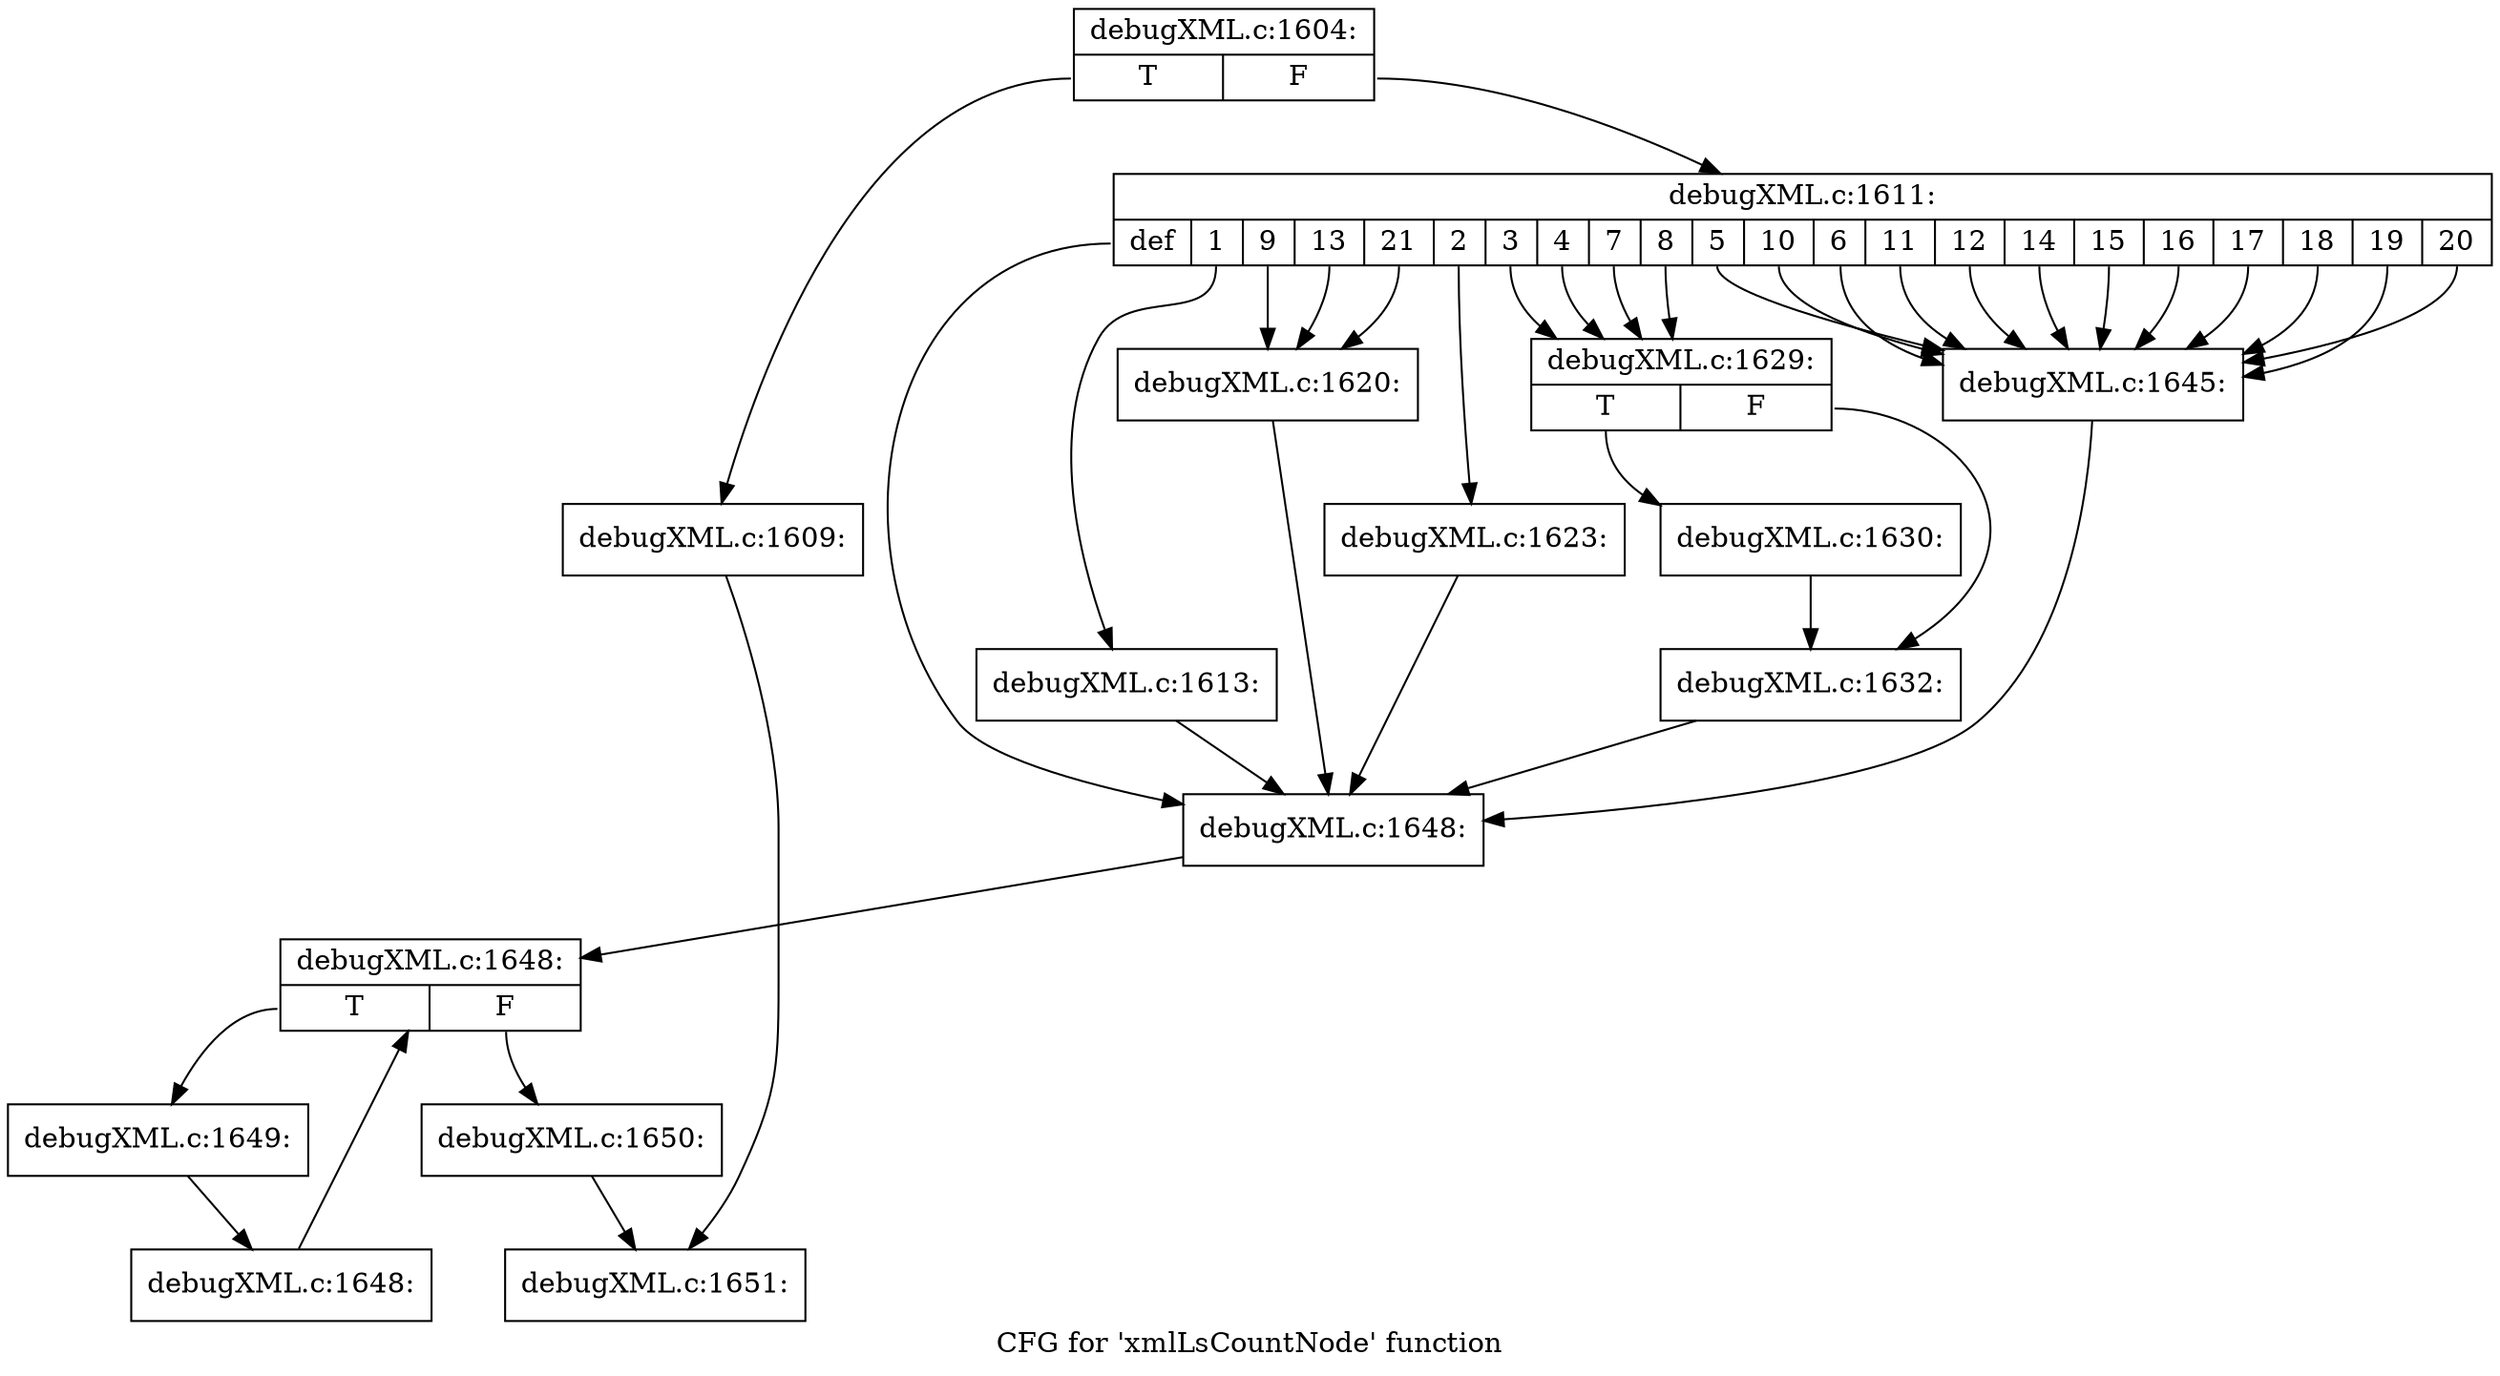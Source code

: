digraph "CFG for 'xmlLsCountNode' function" {
	label="CFG for 'xmlLsCountNode' function";

	Node0x49461a0 [shape=record,label="{debugXML.c:1604:|{<s0>T|<s1>F}}"];
	Node0x49461a0:s0 -> Node0x4959310;
	Node0x49461a0:s1 -> Node0x4959360;
	Node0x4959310 [shape=record,label="{debugXML.c:1609:}"];
	Node0x4959310 -> Node0x4946420;
	Node0x4959360 [shape=record,label="{debugXML.c:1611:|{<s0>def|<s1>1|<s2>9|<s3>13|<s4>21|<s5>2|<s6>3|<s7>4|<s8>7|<s9>8|<s10>5|<s11>10|<s12>6|<s13>11|<s14>12|<s15>14|<s16>15|<s17>16|<s18>17|<s19>18|<s20>19|<s21>20}}"];
	Node0x4959360:s0 -> Node0x4959780;
	Node0x4959360:s1 -> Node0x4959cd0;
	Node0x4959360:s2 -> Node0x495a090;
	Node0x4959360:s3 -> Node0x495a090;
	Node0x4959360:s4 -> Node0x495a090;
	Node0x4959360:s5 -> Node0x495a4e0;
	Node0x4959360:s6 -> Node0x495a8f0;
	Node0x4959360:s7 -> Node0x495a8f0;
	Node0x4959360:s8 -> Node0x495a8f0;
	Node0x4959360:s9 -> Node0x495a8f0;
	Node0x4959360:s10 -> Node0x495b810;
	Node0x4959360:s11 -> Node0x495b810;
	Node0x4959360:s12 -> Node0x495b810;
	Node0x4959360:s13 -> Node0x495b810;
	Node0x4959360:s14 -> Node0x495b810;
	Node0x4959360:s15 -> Node0x495b810;
	Node0x4959360:s16 -> Node0x495b810;
	Node0x4959360:s17 -> Node0x495b810;
	Node0x4959360:s18 -> Node0x495b810;
	Node0x4959360:s19 -> Node0x495b810;
	Node0x4959360:s20 -> Node0x495b810;
	Node0x4959360:s21 -> Node0x495b810;
	Node0x4959cd0 [shape=record,label="{debugXML.c:1613:}"];
	Node0x4959cd0 -> Node0x4959780;
	Node0x495a090 [shape=record,label="{debugXML.c:1620:}"];
	Node0x495a090 -> Node0x4959780;
	Node0x495a4e0 [shape=record,label="{debugXML.c:1623:}"];
	Node0x495a4e0 -> Node0x4959780;
	Node0x495a8f0 [shape=record,label="{debugXML.c:1629:|{<s0>T|<s1>F}}"];
	Node0x495a8f0:s0 -> Node0x495aa60;
	Node0x495a8f0:s1 -> Node0x495aab0;
	Node0x495aa60 [shape=record,label="{debugXML.c:1630:}"];
	Node0x495aa60 -> Node0x495aab0;
	Node0x495aab0 [shape=record,label="{debugXML.c:1632:}"];
	Node0x495aab0 -> Node0x4959780;
	Node0x495b810 [shape=record,label="{debugXML.c:1645:}"];
	Node0x495b810 -> Node0x4959780;
	Node0x4959780 [shape=record,label="{debugXML.c:1648:}"];
	Node0x4959780 -> Node0x4959ae0;
	Node0x4959ae0 [shape=record,label="{debugXML.c:1648:|{<s0>T|<s1>F}}"];
	Node0x4959ae0:s0 -> Node0x495b5f0;
	Node0x4959ae0:s1 -> Node0x4959990;
	Node0x495b5f0 [shape=record,label="{debugXML.c:1649:}"];
	Node0x495b5f0 -> Node0x495b560;
	Node0x495b560 [shape=record,label="{debugXML.c:1648:}"];
	Node0x495b560 -> Node0x4959ae0;
	Node0x4959990 [shape=record,label="{debugXML.c:1650:}"];
	Node0x4959990 -> Node0x4946420;
	Node0x4946420 [shape=record,label="{debugXML.c:1651:}"];
}
